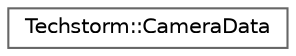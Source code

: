 digraph "Graphical Class Hierarchy"
{
 // LATEX_PDF_SIZE
  bgcolor="transparent";
  edge [fontname=Helvetica,fontsize=10,labelfontname=Helvetica,labelfontsize=10];
  node [fontname=Helvetica,fontsize=10,shape=box,height=0.2,width=0.4];
  rankdir="LR";
  Node0 [id="Node000000",label="Techstorm::CameraData",height=0.2,width=0.4,color="grey40", fillcolor="white", style="filled",URL="$dc/d3d/struct_techstorm_1_1_camera_data.html",tooltip=" "];
}

